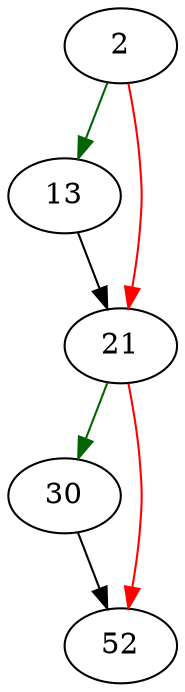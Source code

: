 strict digraph "sqlite3WalSavepointUndo" {
	// Node definitions.
	2 [entry=true];
	13;
	21;
	30;
	52;

	// Edge definitions.
	2 -> 13 [
		color=darkgreen
		cond=true
	];
	2 -> 21 [
		color=red
		cond=false
	];
	13 -> 21;
	21 -> 30 [
		color=darkgreen
		cond=true
	];
	21 -> 52 [
		color=red
		cond=false
	];
	30 -> 52;
}